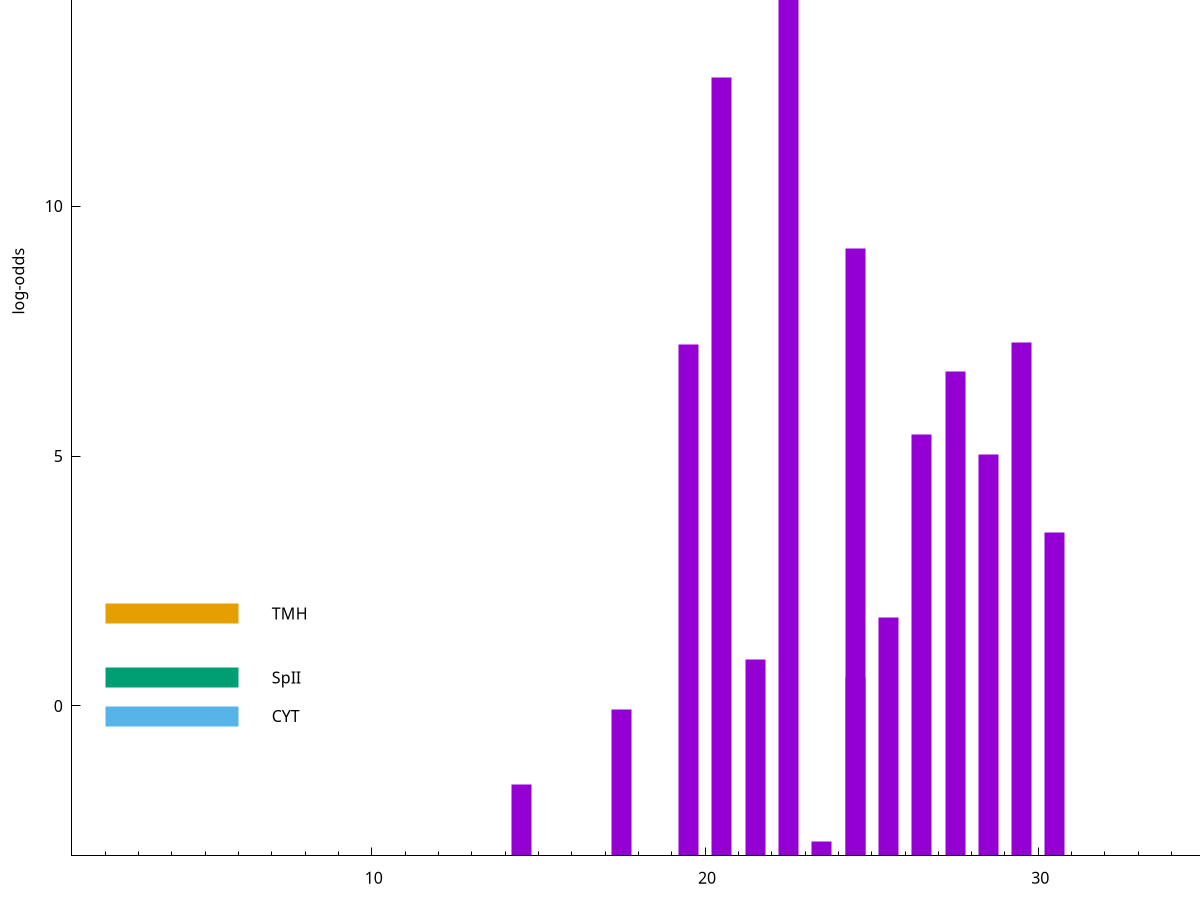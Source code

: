 set title "LipoP predictions for SRR5666568.gff"
set size 2., 1.4
set xrange [1:70] 
set mxtics 10
set yrange [-3:20]
set y2range [0:23]
set ylabel "log-odds"
set term postscript eps color solid "Helvetica" 30
set output "SRR5666568.gff277.eps"
set arrow from 2,17.0489 to 6,17.0489 nohead lt 1 lw 20
set label "SpI" at 7,17.0489
set arrow from 2,1.84753 to 6,1.84753 nohead lt 4 lw 20
set label "TMH" at 7,1.84753
set arrow from 2,0.568941 to 6,0.568941 nohead lt 2 lw 20
set label "SpII" at 7,0.568941
set arrow from 2,-0.200913 to 6,-0.200913 nohead lt 3 lw 20
set label "CYT" at 7,-0.200913
set arrow from 2,17.0489 to 6,17.0489 nohead lt 1 lw 20
set label "SpI" at 7,17.0489
# NOTE: The scores below are the log-odds scores with the threshold
# NOTE: subtracted (a hack to make gnuplot make the histogram all
# NOTE: look nice).
plot "-" axes x1y2 title "" with impulses lt 2 lw 20, "-" axes x1y2 title "" with impulses lt 1 lw 20
24.500000 3.568941
e
22.500000 19.970600
20.500000 15.574400
24.500000 12.146040
29.500000 10.269140
19.500000 10.223820
27.500000 9.699790
26.500000 8.436100
28.500000 8.021970
30.500000 6.468450
25.500000 4.775190
21.500000 3.924867
17.500000 2.930524
14.500000 1.435100
23.500000 0.278880
e
exit
